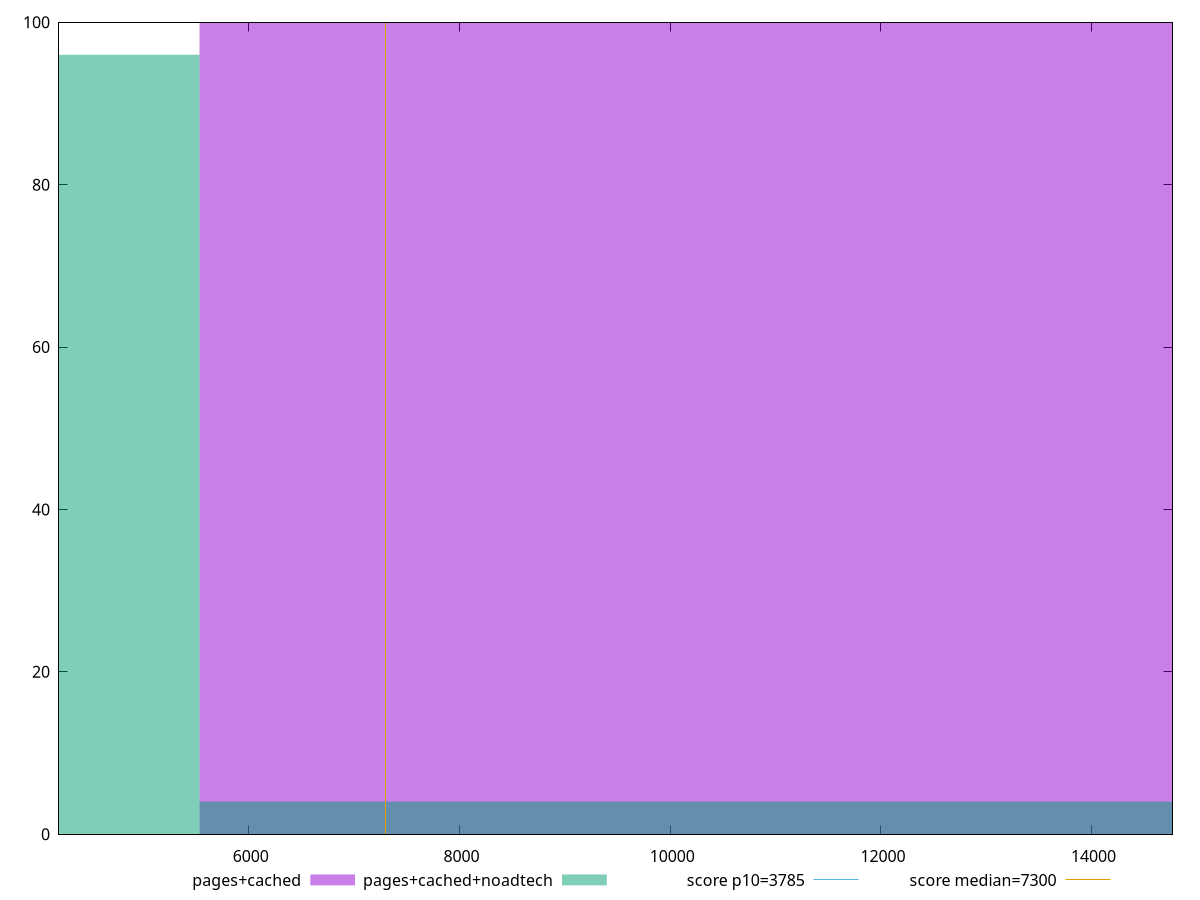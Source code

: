 reset

$pagesCached <<EOF
11063.27906964802 100
EOF

$pagesCachedNoadtech <<EOF
0 96
11063.27906964802 4
EOF

set key outside below
set boxwidth 11063.27906964802
set xrange [4197.717:14767.921999999999]
set yrange [0:100]
set trange [0:100]
set style fill transparent solid 0.5 noborder

set parametric
set terminal svg size 640, 500 enhanced background rgb 'white'
set output "report_00018_2021-02-10T15-25-16.877Z/interactive/comparison/histogram/1_vs_2.svg"

plot $pagesCached title "pages+cached" with boxes, \
     $pagesCachedNoadtech title "pages+cached+noadtech" with boxes, \
     3785,t title "score p10=3785", \
     7300,t title "score median=7300"

reset
